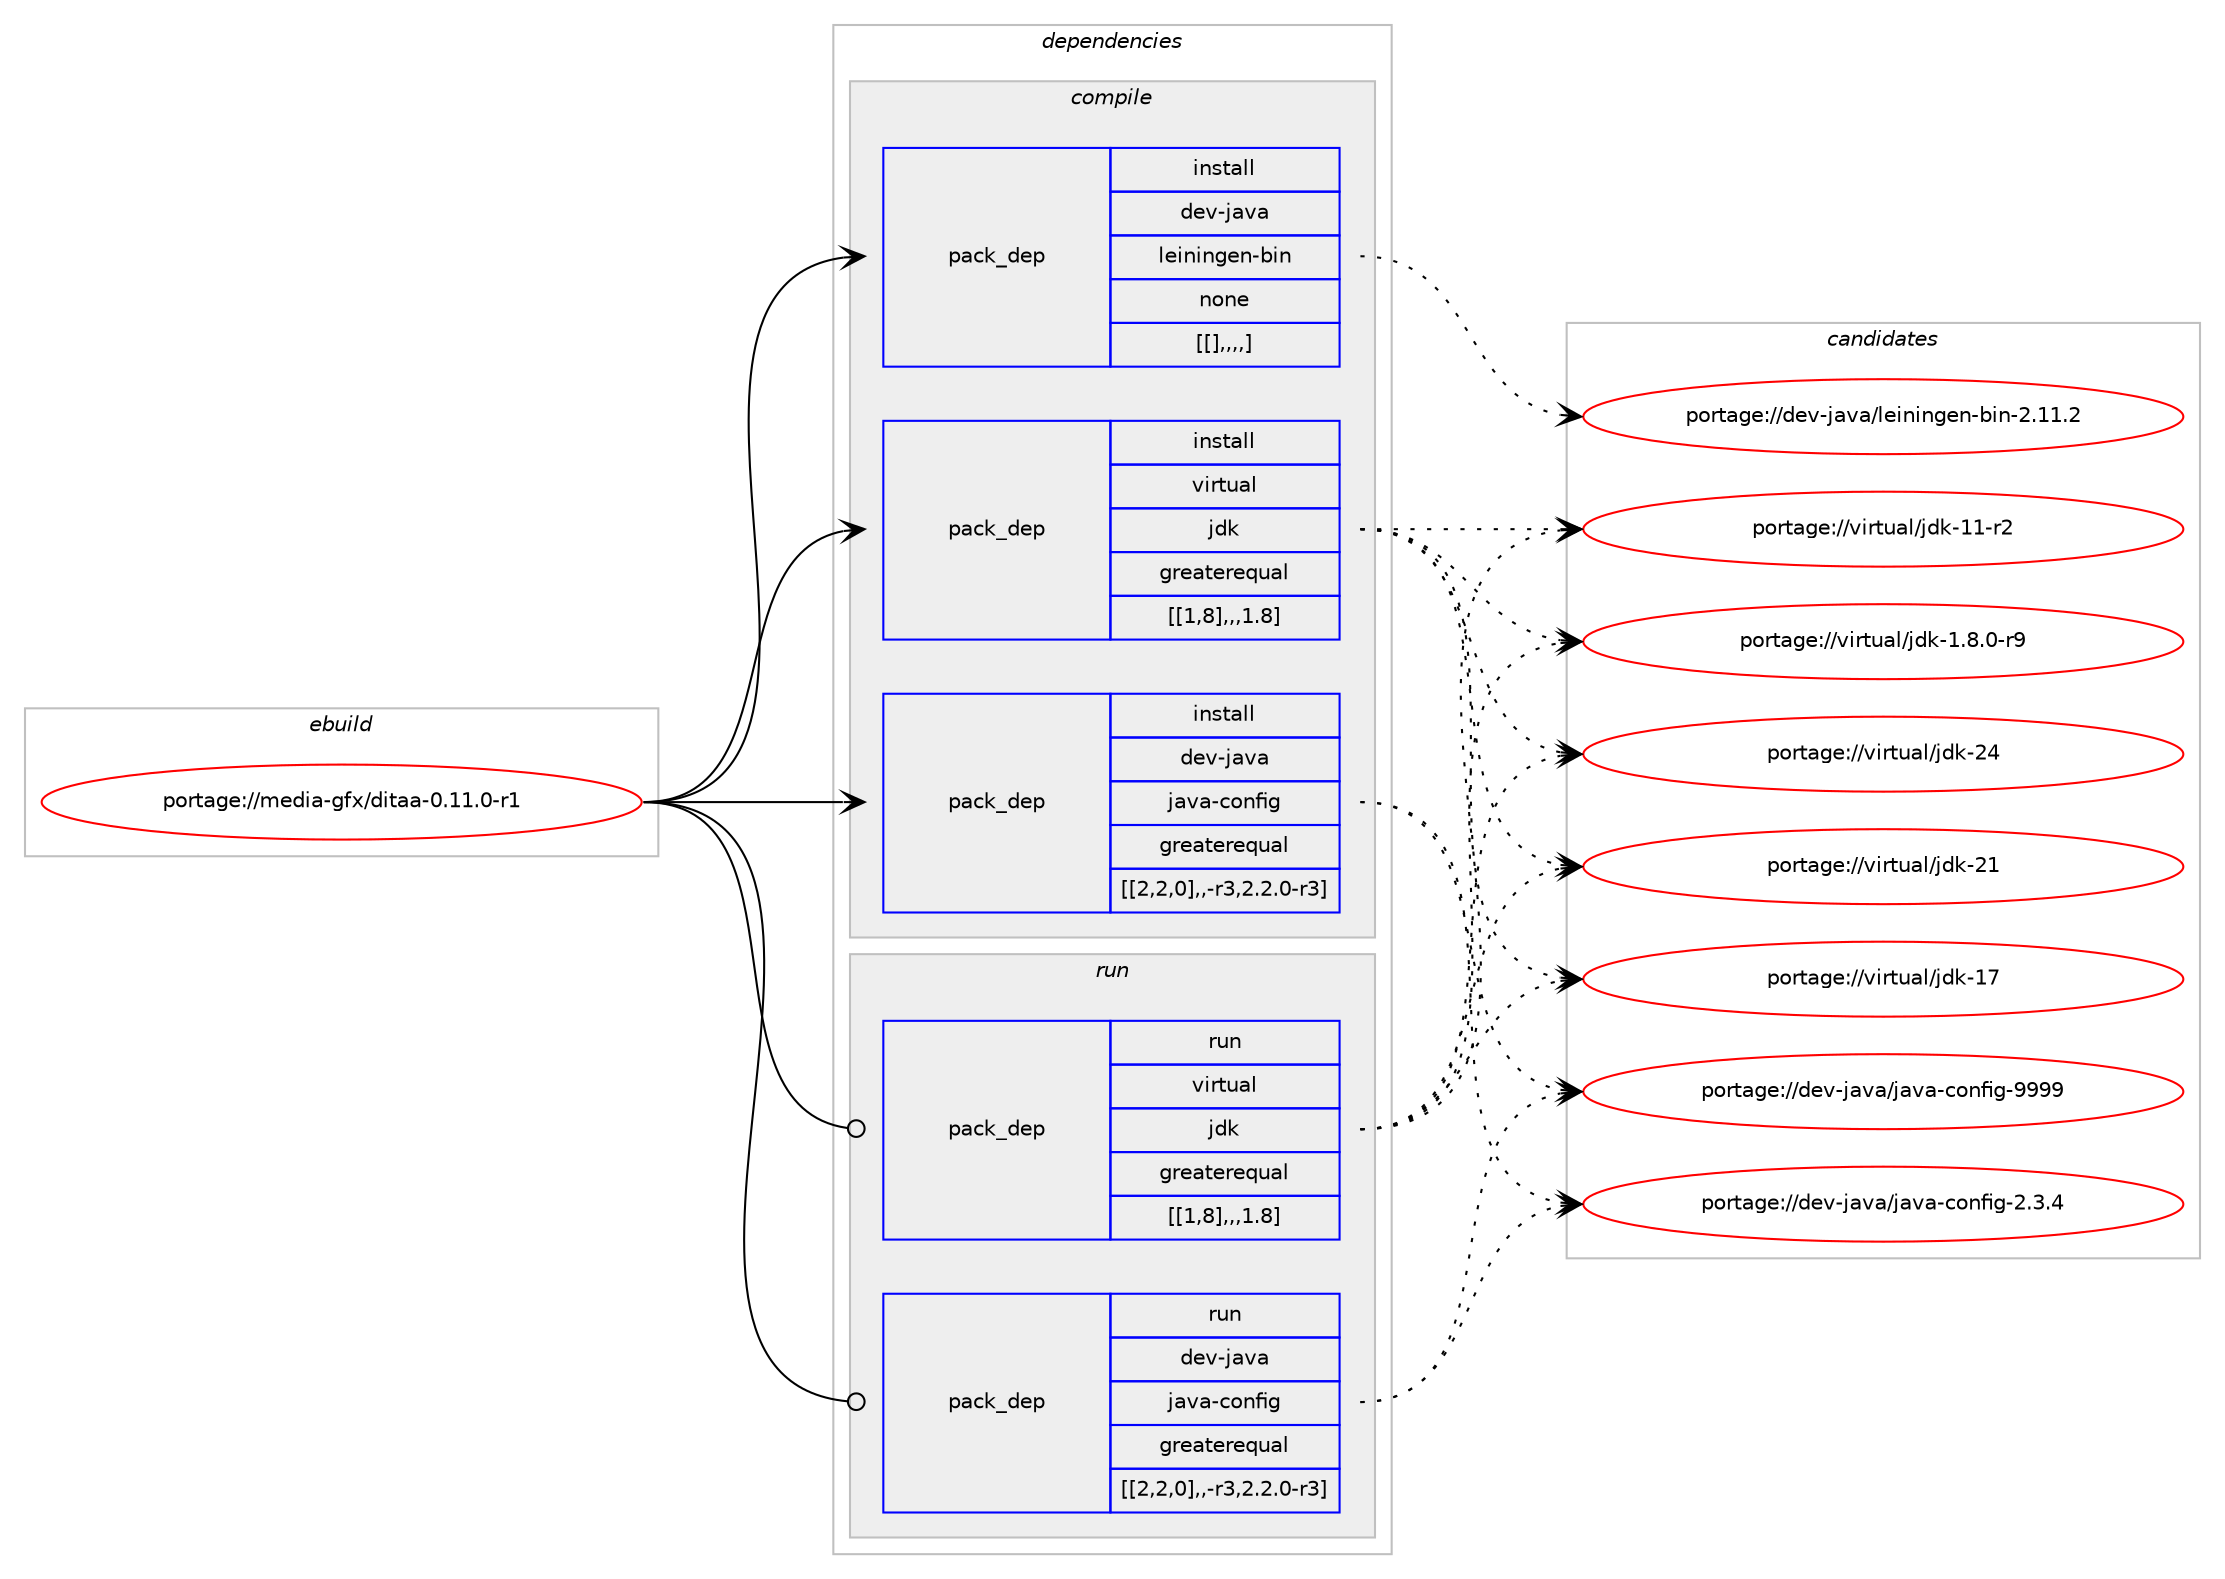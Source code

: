 digraph prolog {

# *************
# Graph options
# *************

newrank=true;
concentrate=true;
compound=true;
graph [rankdir=LR,fontname=Helvetica,fontsize=10,ranksep=1.5];#, ranksep=2.5, nodesep=0.2];
edge  [arrowhead=vee];
node  [fontname=Helvetica,fontsize=10];

# **********
# The ebuild
# **********

subgraph cluster_leftcol {
color=gray;
label=<<i>ebuild</i>>;
id [label="portage://media-gfx/ditaa-0.11.0-r1", color=red, width=4, href="../media-gfx/ditaa-0.11.0-r1.svg"];
}

# ****************
# The dependencies
# ****************

subgraph cluster_midcol {
color=gray;
label=<<i>dependencies</i>>;
subgraph cluster_compile {
fillcolor="#eeeeee";
style=filled;
label=<<i>compile</i>>;
subgraph pack223293 {
dependency300686 [label=<<TABLE BORDER="0" CELLBORDER="1" CELLSPACING="0" CELLPADDING="4" WIDTH="220"><TR><TD ROWSPAN="6" CELLPADDING="30">pack_dep</TD></TR><TR><TD WIDTH="110">install</TD></TR><TR><TD>dev-java</TD></TR><TR><TD>java-config</TD></TR><TR><TD>greaterequal</TD></TR><TR><TD>[[2,2,0],,-r3,2.2.0-r3]</TD></TR></TABLE>>, shape=none, color=blue];
}
id:e -> dependency300686:w [weight=20,style="solid",arrowhead="vee"];
subgraph pack223294 {
dependency300687 [label=<<TABLE BORDER="0" CELLBORDER="1" CELLSPACING="0" CELLPADDING="4" WIDTH="220"><TR><TD ROWSPAN="6" CELLPADDING="30">pack_dep</TD></TR><TR><TD WIDTH="110">install</TD></TR><TR><TD>dev-java</TD></TR><TR><TD>leiningen-bin</TD></TR><TR><TD>none</TD></TR><TR><TD>[[],,,,]</TD></TR></TABLE>>, shape=none, color=blue];
}
id:e -> dependency300687:w [weight=20,style="solid",arrowhead="vee"];
subgraph pack223295 {
dependency300688 [label=<<TABLE BORDER="0" CELLBORDER="1" CELLSPACING="0" CELLPADDING="4" WIDTH="220"><TR><TD ROWSPAN="6" CELLPADDING="30">pack_dep</TD></TR><TR><TD WIDTH="110">install</TD></TR><TR><TD>virtual</TD></TR><TR><TD>jdk</TD></TR><TR><TD>greaterequal</TD></TR><TR><TD>[[1,8],,,1.8]</TD></TR></TABLE>>, shape=none, color=blue];
}
id:e -> dependency300688:w [weight=20,style="solid",arrowhead="vee"];
}
subgraph cluster_compileandrun {
fillcolor="#eeeeee";
style=filled;
label=<<i>compile and run</i>>;
}
subgraph cluster_run {
fillcolor="#eeeeee";
style=filled;
label=<<i>run</i>>;
subgraph pack223296 {
dependency300689 [label=<<TABLE BORDER="0" CELLBORDER="1" CELLSPACING="0" CELLPADDING="4" WIDTH="220"><TR><TD ROWSPAN="6" CELLPADDING="30">pack_dep</TD></TR><TR><TD WIDTH="110">run</TD></TR><TR><TD>dev-java</TD></TR><TR><TD>java-config</TD></TR><TR><TD>greaterequal</TD></TR><TR><TD>[[2,2,0],,-r3,2.2.0-r3]</TD></TR></TABLE>>, shape=none, color=blue];
}
id:e -> dependency300689:w [weight=20,style="solid",arrowhead="odot"];
subgraph pack223297 {
dependency300690 [label=<<TABLE BORDER="0" CELLBORDER="1" CELLSPACING="0" CELLPADDING="4" WIDTH="220"><TR><TD ROWSPAN="6" CELLPADDING="30">pack_dep</TD></TR><TR><TD WIDTH="110">run</TD></TR><TR><TD>virtual</TD></TR><TR><TD>jdk</TD></TR><TR><TD>greaterequal</TD></TR><TR><TD>[[1,8],,,1.8]</TD></TR></TABLE>>, shape=none, color=blue];
}
id:e -> dependency300690:w [weight=20,style="solid",arrowhead="odot"];
}
}

# **************
# The candidates
# **************

subgraph cluster_choices {
rank=same;
color=gray;
label=<<i>candidates</i>>;

subgraph choice223293 {
color=black;
nodesep=1;
choice10010111845106971189747106971189745991111101021051034557575757 [label="portage://dev-java/java-config-9999", color=red, width=4,href="../dev-java/java-config-9999.svg"];
choice1001011184510697118974710697118974599111110102105103455046514652 [label="portage://dev-java/java-config-2.3.4", color=red, width=4,href="../dev-java/java-config-2.3.4.svg"];
dependency300686:e -> choice10010111845106971189747106971189745991111101021051034557575757:w [style=dotted,weight="100"];
dependency300686:e -> choice1001011184510697118974710697118974599111110102105103455046514652:w [style=dotted,weight="100"];
}
subgraph choice223294 {
color=black;
nodesep=1;
choice10010111845106971189747108101105110105110103101110459810511045504649494650 [label="portage://dev-java/leiningen-bin-2.11.2", color=red, width=4,href="../dev-java/leiningen-bin-2.11.2.svg"];
dependency300687:e -> choice10010111845106971189747108101105110105110103101110459810511045504649494650:w [style=dotted,weight="100"];
}
subgraph choice223295 {
color=black;
nodesep=1;
choice1181051141161179710847106100107455052 [label="portage://virtual/jdk-24", color=red, width=4,href="../virtual/jdk-24.svg"];
choice1181051141161179710847106100107455049 [label="portage://virtual/jdk-21", color=red, width=4,href="../virtual/jdk-21.svg"];
choice1181051141161179710847106100107454955 [label="portage://virtual/jdk-17", color=red, width=4,href="../virtual/jdk-17.svg"];
choice11810511411611797108471061001074549494511450 [label="portage://virtual/jdk-11-r2", color=red, width=4,href="../virtual/jdk-11-r2.svg"];
choice11810511411611797108471061001074549465646484511457 [label="portage://virtual/jdk-1.8.0-r9", color=red, width=4,href="../virtual/jdk-1.8.0-r9.svg"];
dependency300688:e -> choice1181051141161179710847106100107455052:w [style=dotted,weight="100"];
dependency300688:e -> choice1181051141161179710847106100107455049:w [style=dotted,weight="100"];
dependency300688:e -> choice1181051141161179710847106100107454955:w [style=dotted,weight="100"];
dependency300688:e -> choice11810511411611797108471061001074549494511450:w [style=dotted,weight="100"];
dependency300688:e -> choice11810511411611797108471061001074549465646484511457:w [style=dotted,weight="100"];
}
subgraph choice223296 {
color=black;
nodesep=1;
choice10010111845106971189747106971189745991111101021051034557575757 [label="portage://dev-java/java-config-9999", color=red, width=4,href="../dev-java/java-config-9999.svg"];
choice1001011184510697118974710697118974599111110102105103455046514652 [label="portage://dev-java/java-config-2.3.4", color=red, width=4,href="../dev-java/java-config-2.3.4.svg"];
dependency300689:e -> choice10010111845106971189747106971189745991111101021051034557575757:w [style=dotted,weight="100"];
dependency300689:e -> choice1001011184510697118974710697118974599111110102105103455046514652:w [style=dotted,weight="100"];
}
subgraph choice223297 {
color=black;
nodesep=1;
choice1181051141161179710847106100107455052 [label="portage://virtual/jdk-24", color=red, width=4,href="../virtual/jdk-24.svg"];
choice1181051141161179710847106100107455049 [label="portage://virtual/jdk-21", color=red, width=4,href="../virtual/jdk-21.svg"];
choice1181051141161179710847106100107454955 [label="portage://virtual/jdk-17", color=red, width=4,href="../virtual/jdk-17.svg"];
choice11810511411611797108471061001074549494511450 [label="portage://virtual/jdk-11-r2", color=red, width=4,href="../virtual/jdk-11-r2.svg"];
choice11810511411611797108471061001074549465646484511457 [label="portage://virtual/jdk-1.8.0-r9", color=red, width=4,href="../virtual/jdk-1.8.0-r9.svg"];
dependency300690:e -> choice1181051141161179710847106100107455052:w [style=dotted,weight="100"];
dependency300690:e -> choice1181051141161179710847106100107455049:w [style=dotted,weight="100"];
dependency300690:e -> choice1181051141161179710847106100107454955:w [style=dotted,weight="100"];
dependency300690:e -> choice11810511411611797108471061001074549494511450:w [style=dotted,weight="100"];
dependency300690:e -> choice11810511411611797108471061001074549465646484511457:w [style=dotted,weight="100"];
}
}

}
